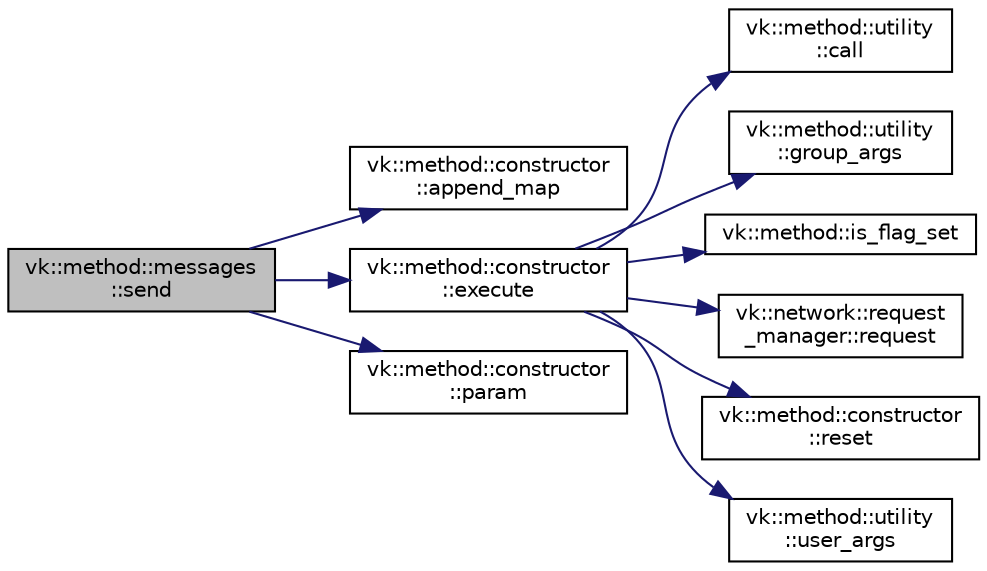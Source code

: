 digraph "vk::method::messages::send"
{
 // LATEX_PDF_SIZE
  edge [fontname="Helvetica",fontsize="10",labelfontname="Helvetica",labelfontsize="10"];
  node [fontname="Helvetica",fontsize="10",shape=record];
  rankdir="LR";
  Node1 [label="vk::method::messages\l::send",height=0.2,width=0.4,color="black", fillcolor="grey75", style="filled", fontcolor="black",tooltip=" "];
  Node1 -> Node2 [color="midnightblue",fontsize="10",style="solid",fontname="Helvetica"];
  Node2 [label="vk::method::constructor\l::append_map",height=0.2,width=0.4,color="black", fillcolor="white", style="filled",URL="$classvk_1_1method_1_1constructor.html#aad83ff8cf0ee5e20f5b768a83583a5b6",tooltip=" "];
  Node1 -> Node3 [color="midnightblue",fontsize="10",style="solid",fontname="Helvetica"];
  Node3 [label="vk::method::constructor\l::execute",height=0.2,width=0.4,color="black", fillcolor="white", style="filled",URL="$classvk_1_1method_1_1constructor.html#a2b5cb59484af52b1a079599267b5df37",tooltip="Process VK request."];
  Node3 -> Node4 [color="midnightblue",fontsize="10",style="solid",fontname="Helvetica"];
  Node4 [label="vk::method::utility\l::call",height=0.2,width=0.4,color="black", fillcolor="white", style="filled",URL="$classvk_1_1method_1_1utility.html#a815a7fb6e71510eedbd05eedaf68db84",tooltip=" "];
  Node3 -> Node5 [color="midnightblue",fontsize="10",style="solid",fontname="Helvetica"];
  Node5 [label="vk::method::utility\l::group_args",height=0.2,width=0.4,color="black", fillcolor="white", style="filled",URL="$classvk_1_1method_1_1utility.html#ac4e5bf79eafb8fe32284b3564cdb68b4",tooltip=" "];
  Node3 -> Node6 [color="midnightblue",fontsize="10",style="solid",fontname="Helvetica"];
  Node6 [label="vk::method::is_flag_set",height=0.2,width=0.4,color="black", fillcolor="white", style="filled",URL="$namespacevk_1_1method.html#a00c0e5c15aff7f7ea788d965e2590112",tooltip=" "];
  Node3 -> Node7 [color="midnightblue",fontsize="10",style="solid",fontname="Helvetica"];
  Node7 [label="vk::network::request\l_manager::request",height=0.2,width=0.4,color="black", fillcolor="white", style="filled",URL="$classvk_1_1network_1_1request__manager.html#a4dc9959c0ea748f6566d4e78b30262aa",tooltip=" "];
  Node3 -> Node8 [color="midnightblue",fontsize="10",style="solid",fontname="Helvetica"];
  Node8 [label="vk::method::constructor\l::reset",height=0.2,width=0.4,color="black", fillcolor="white", style="filled",URL="$classvk_1_1method_1_1constructor.html#a3af81046f0222f41509c7881f6864146",tooltip=" "];
  Node3 -> Node9 [color="midnightblue",fontsize="10",style="solid",fontname="Helvetica"];
  Node9 [label="vk::method::utility\l::user_args",height=0.2,width=0.4,color="black", fillcolor="white", style="filled",URL="$classvk_1_1method_1_1utility.html#a27256dedb3916d18e446b26c120826f4",tooltip=" "];
  Node1 -> Node10 [color="midnightblue",fontsize="10",style="solid",fontname="Helvetica"];
  Node10 [label="vk::method::constructor\l::param",height=0.2,width=0.4,color="black", fillcolor="white", style="filled",URL="$classvk_1_1method_1_1constructor.html#a5eb4b8c35543b6df757de8dcb76f7a5d",tooltip=" "];
}
